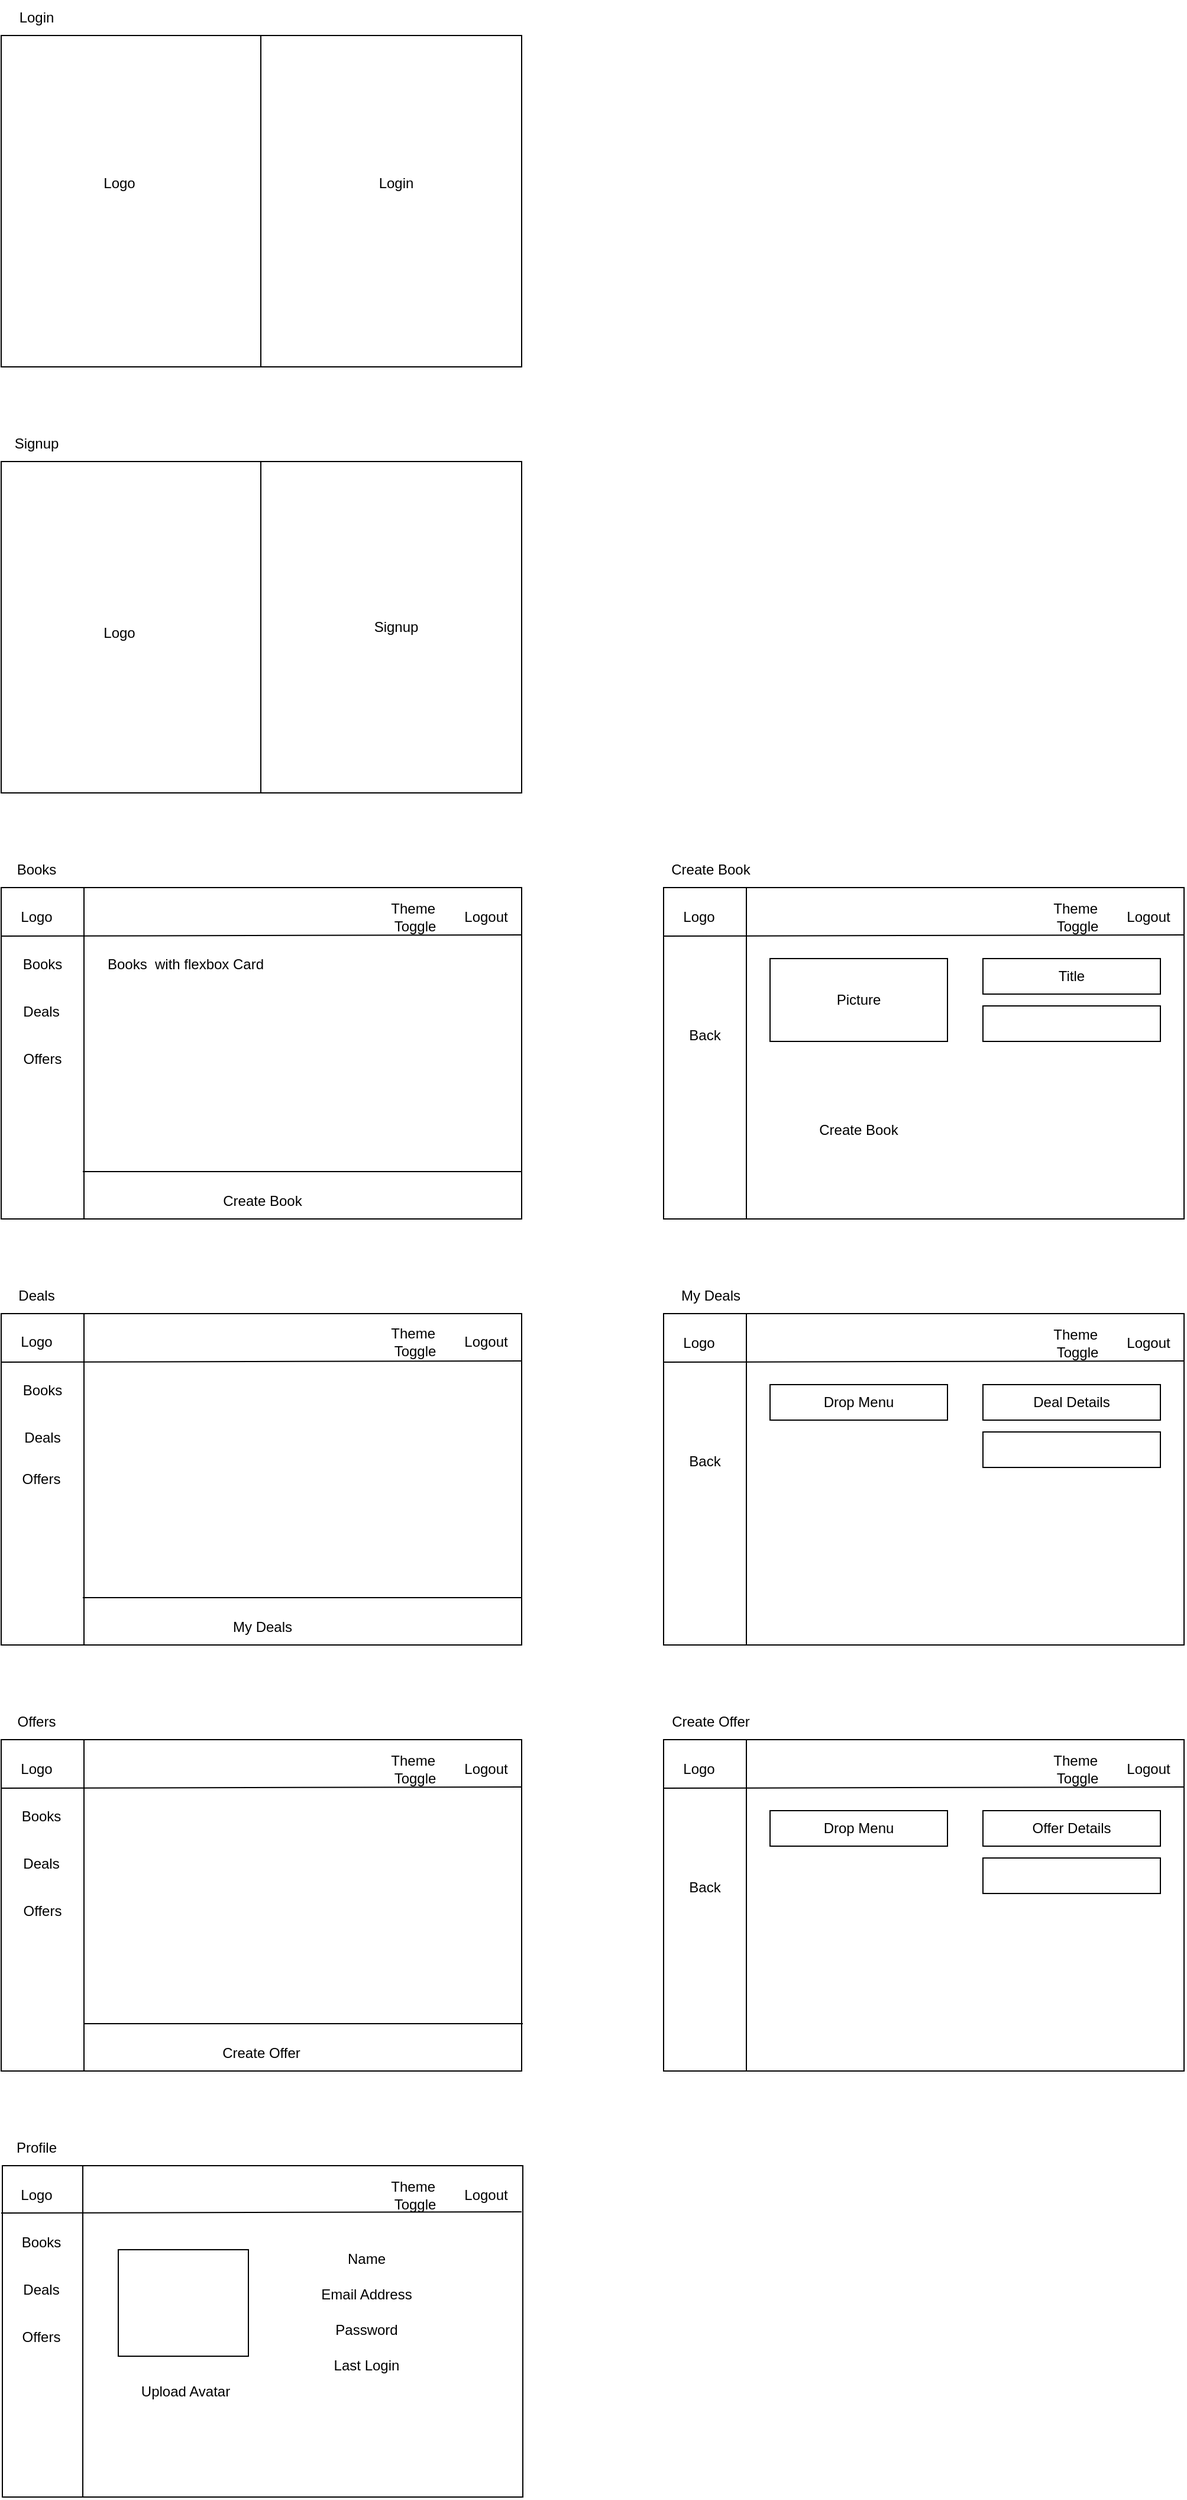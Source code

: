 <mxfile version="27.1.6">
  <diagram name="Page-1" id="3cRse9nx-mdcCEquvsmP">
    <mxGraphModel dx="1426" dy="743" grid="1" gridSize="10" guides="1" tooltips="1" connect="1" arrows="1" fold="1" page="1" pageScale="1" pageWidth="827" pageHeight="1169" math="0" shadow="0">
      <root>
        <mxCell id="0" />
        <mxCell id="1" parent="0" />
        <mxCell id="dCZFzRNxmEc5decSwOcq-1" value="" style="rounded=0;whiteSpace=wrap;html=1;" vertex="1" parent="1">
          <mxGeometry x="80" y="80" width="440" height="280" as="geometry" />
        </mxCell>
        <mxCell id="dCZFzRNxmEc5decSwOcq-2" value="" style="rounded=0;whiteSpace=wrap;html=1;" vertex="1" parent="1">
          <mxGeometry x="80" y="440" width="440" height="280" as="geometry" />
        </mxCell>
        <mxCell id="dCZFzRNxmEc5decSwOcq-3" value="" style="rounded=0;whiteSpace=wrap;html=1;" vertex="1" parent="1">
          <mxGeometry x="80" y="800" width="440" height="280" as="geometry" />
        </mxCell>
        <mxCell id="dCZFzRNxmEc5decSwOcq-4" value="" style="rounded=0;whiteSpace=wrap;html=1;" vertex="1" parent="1">
          <mxGeometry x="80" y="1160" width="440" height="280" as="geometry" />
        </mxCell>
        <mxCell id="dCZFzRNxmEc5decSwOcq-5" value="Login" style="text;html=1;align=center;verticalAlign=middle;whiteSpace=wrap;rounded=0;" vertex="1" parent="1">
          <mxGeometry x="80" y="50" width="60" height="30" as="geometry" />
        </mxCell>
        <mxCell id="dCZFzRNxmEc5decSwOcq-6" value="Signup" style="text;html=1;align=center;verticalAlign=middle;whiteSpace=wrap;rounded=0;" vertex="1" parent="1">
          <mxGeometry x="80" y="410" width="60" height="30" as="geometry" />
        </mxCell>
        <mxCell id="dCZFzRNxmEc5decSwOcq-7" value="Books" style="text;html=1;align=center;verticalAlign=middle;whiteSpace=wrap;rounded=0;" vertex="1" parent="1">
          <mxGeometry x="80" y="770" width="60" height="30" as="geometry" />
        </mxCell>
        <mxCell id="dCZFzRNxmEc5decSwOcq-8" value="Deals" style="text;html=1;align=center;verticalAlign=middle;whiteSpace=wrap;rounded=0;" vertex="1" parent="1">
          <mxGeometry x="80" y="1130" width="60" height="30" as="geometry" />
        </mxCell>
        <mxCell id="dCZFzRNxmEc5decSwOcq-9" value="" style="rounded=0;whiteSpace=wrap;html=1;" vertex="1" parent="1">
          <mxGeometry x="80" y="1520" width="440" height="280" as="geometry" />
        </mxCell>
        <mxCell id="dCZFzRNxmEc5decSwOcq-10" value="Offers" style="text;html=1;align=center;verticalAlign=middle;whiteSpace=wrap;rounded=0;" vertex="1" parent="1">
          <mxGeometry x="80" y="1490" width="60" height="30" as="geometry" />
        </mxCell>
        <mxCell id="dCZFzRNxmEc5decSwOcq-11" value="" style="rounded=0;whiteSpace=wrap;html=1;" vertex="1" parent="1">
          <mxGeometry x="81" y="1880" width="440" height="280" as="geometry" />
        </mxCell>
        <mxCell id="dCZFzRNxmEc5decSwOcq-12" value="Profile" style="text;html=1;align=center;verticalAlign=middle;whiteSpace=wrap;rounded=0;" vertex="1" parent="1">
          <mxGeometry x="80" y="1850" width="60" height="30" as="geometry" />
        </mxCell>
        <mxCell id="dCZFzRNxmEc5decSwOcq-13" value="" style="endArrow=none;html=1;rounded=0;" edge="1" parent="1">
          <mxGeometry width="50" height="50" relative="1" as="geometry">
            <mxPoint x="299.5" y="360" as="sourcePoint" />
            <mxPoint x="299.5" y="80" as="targetPoint" />
          </mxGeometry>
        </mxCell>
        <mxCell id="dCZFzRNxmEc5decSwOcq-14" value="" style="endArrow=none;html=1;rounded=0;" edge="1" parent="1">
          <mxGeometry width="50" height="50" relative="1" as="geometry">
            <mxPoint x="299.5" y="720" as="sourcePoint" />
            <mxPoint x="299.5" y="440" as="targetPoint" />
          </mxGeometry>
        </mxCell>
        <mxCell id="dCZFzRNxmEc5decSwOcq-15" value="Logo" style="text;html=1;align=center;verticalAlign=middle;whiteSpace=wrap;rounded=0;" vertex="1" parent="1">
          <mxGeometry x="150" y="190" width="60" height="30" as="geometry" />
        </mxCell>
        <mxCell id="dCZFzRNxmEc5decSwOcq-16" value="Logo" style="text;html=1;align=center;verticalAlign=middle;whiteSpace=wrap;rounded=0;" vertex="1" parent="1">
          <mxGeometry x="150" y="570" width="60" height="30" as="geometry" />
        </mxCell>
        <mxCell id="dCZFzRNxmEc5decSwOcq-17" value="Login" style="text;html=1;align=center;verticalAlign=middle;whiteSpace=wrap;rounded=0;" vertex="1" parent="1">
          <mxGeometry x="384" y="190" width="60" height="30" as="geometry" />
        </mxCell>
        <mxCell id="dCZFzRNxmEc5decSwOcq-18" value="Signup" style="text;html=1;align=center;verticalAlign=middle;whiteSpace=wrap;rounded=0;" vertex="1" parent="1">
          <mxGeometry x="384" y="565" width="60" height="30" as="geometry" />
        </mxCell>
        <mxCell id="dCZFzRNxmEc5decSwOcq-19" value="" style="endArrow=none;html=1;rounded=0;" edge="1" parent="1">
          <mxGeometry width="50" height="50" relative="1" as="geometry">
            <mxPoint x="150" y="1080" as="sourcePoint" />
            <mxPoint x="150" y="800" as="targetPoint" />
          </mxGeometry>
        </mxCell>
        <mxCell id="dCZFzRNxmEc5decSwOcq-20" value="" style="endArrow=none;html=1;rounded=0;" edge="1" parent="1">
          <mxGeometry width="50" height="50" relative="1" as="geometry">
            <mxPoint x="150" y="1440" as="sourcePoint" />
            <mxPoint x="150" y="1160" as="targetPoint" />
          </mxGeometry>
        </mxCell>
        <mxCell id="dCZFzRNxmEc5decSwOcq-21" value="" style="endArrow=none;html=1;rounded=0;" edge="1" parent="1">
          <mxGeometry width="50" height="50" relative="1" as="geometry">
            <mxPoint x="149" y="2160" as="sourcePoint" />
            <mxPoint x="149" y="1880" as="targetPoint" />
          </mxGeometry>
        </mxCell>
        <mxCell id="dCZFzRNxmEc5decSwOcq-22" value="" style="endArrow=none;html=1;rounded=0;" edge="1" parent="1">
          <mxGeometry width="50" height="50" relative="1" as="geometry">
            <mxPoint x="150" y="1800" as="sourcePoint" />
            <mxPoint x="150" y="1520" as="targetPoint" />
          </mxGeometry>
        </mxCell>
        <mxCell id="dCZFzRNxmEc5decSwOcq-23" value="" style="endArrow=none;html=1;rounded=0;" edge="1" parent="1">
          <mxGeometry width="50" height="50" relative="1" as="geometry">
            <mxPoint x="80" y="1920" as="sourcePoint" />
            <mxPoint x="520" y="1919" as="targetPoint" />
          </mxGeometry>
        </mxCell>
        <mxCell id="dCZFzRNxmEc5decSwOcq-24" value="" style="endArrow=none;html=1;rounded=0;" edge="1" parent="1">
          <mxGeometry width="50" height="50" relative="1" as="geometry">
            <mxPoint x="80" y="1561" as="sourcePoint" />
            <mxPoint x="520" y="1560" as="targetPoint" />
          </mxGeometry>
        </mxCell>
        <mxCell id="dCZFzRNxmEc5decSwOcq-25" value="" style="endArrow=none;html=1;rounded=0;" edge="1" parent="1">
          <mxGeometry width="50" height="50" relative="1" as="geometry">
            <mxPoint x="80" y="1201" as="sourcePoint" />
            <mxPoint x="520" y="1200" as="targetPoint" />
          </mxGeometry>
        </mxCell>
        <mxCell id="dCZFzRNxmEc5decSwOcq-26" value="" style="endArrow=none;html=1;rounded=0;" edge="1" parent="1">
          <mxGeometry width="50" height="50" relative="1" as="geometry">
            <mxPoint x="80" y="841" as="sourcePoint" />
            <mxPoint x="520" y="840" as="targetPoint" />
          </mxGeometry>
        </mxCell>
        <mxCell id="dCZFzRNxmEc5decSwOcq-27" value="Logo" style="text;html=1;align=center;verticalAlign=middle;whiteSpace=wrap;rounded=0;" vertex="1" parent="1">
          <mxGeometry x="80" y="810" width="60" height="30" as="geometry" />
        </mxCell>
        <mxCell id="dCZFzRNxmEc5decSwOcq-28" value="Logo" style="text;html=1;align=center;verticalAlign=middle;whiteSpace=wrap;rounded=0;" vertex="1" parent="1">
          <mxGeometry x="80" y="1169" width="60" height="30" as="geometry" />
        </mxCell>
        <mxCell id="dCZFzRNxmEc5decSwOcq-29" value="Logo" style="text;html=1;align=center;verticalAlign=middle;whiteSpace=wrap;rounded=0;" vertex="1" parent="1">
          <mxGeometry x="80" y="1530" width="60" height="30" as="geometry" />
        </mxCell>
        <mxCell id="dCZFzRNxmEc5decSwOcq-30" value="Logo" style="text;html=1;align=center;verticalAlign=middle;whiteSpace=wrap;rounded=0;" vertex="1" parent="1">
          <mxGeometry x="80" y="1890" width="60" height="30" as="geometry" />
        </mxCell>
        <mxCell id="dCZFzRNxmEc5decSwOcq-31" value="Logout" style="text;html=1;align=center;verticalAlign=middle;whiteSpace=wrap;rounded=0;" vertex="1" parent="1">
          <mxGeometry x="460" y="810" width="60" height="30" as="geometry" />
        </mxCell>
        <mxCell id="dCZFzRNxmEc5decSwOcq-32" value="Logout" style="text;html=1;align=center;verticalAlign=middle;whiteSpace=wrap;rounded=0;" vertex="1" parent="1">
          <mxGeometry x="460" y="1169" width="60" height="30" as="geometry" />
        </mxCell>
        <mxCell id="dCZFzRNxmEc5decSwOcq-33" value="Logout" style="text;html=1;align=center;verticalAlign=middle;whiteSpace=wrap;rounded=0;" vertex="1" parent="1">
          <mxGeometry x="460" y="1530" width="60" height="30" as="geometry" />
        </mxCell>
        <mxCell id="dCZFzRNxmEc5decSwOcq-34" value="Logout" style="text;html=1;align=center;verticalAlign=middle;whiteSpace=wrap;rounded=0;" vertex="1" parent="1">
          <mxGeometry x="460" y="1890" width="60" height="30" as="geometry" />
        </mxCell>
        <mxCell id="dCZFzRNxmEc5decSwOcq-35" value="Theme&amp;nbsp;&lt;div&gt;Toggle&lt;/div&gt;" style="text;html=1;align=center;verticalAlign=middle;whiteSpace=wrap;rounded=0;" vertex="1" parent="1">
          <mxGeometry x="400" y="810" width="60" height="30" as="geometry" />
        </mxCell>
        <mxCell id="dCZFzRNxmEc5decSwOcq-36" value="Theme&amp;nbsp;&lt;div&gt;Toggle&lt;/div&gt;" style="text;html=1;align=center;verticalAlign=middle;whiteSpace=wrap;rounded=0;" vertex="1" parent="1">
          <mxGeometry x="400" y="1169" width="60" height="30" as="geometry" />
        </mxCell>
        <mxCell id="dCZFzRNxmEc5decSwOcq-37" value="Theme&amp;nbsp;&lt;div&gt;Toggle&lt;/div&gt;" style="text;html=1;align=center;verticalAlign=middle;whiteSpace=wrap;rounded=0;" vertex="1" parent="1">
          <mxGeometry x="400" y="1530" width="60" height="30" as="geometry" />
        </mxCell>
        <mxCell id="dCZFzRNxmEc5decSwOcq-38" value="Theme&amp;nbsp;&lt;div&gt;Toggle&lt;/div&gt;" style="text;html=1;align=center;verticalAlign=middle;whiteSpace=wrap;rounded=0;" vertex="1" parent="1">
          <mxGeometry x="400" y="1890" width="60" height="30" as="geometry" />
        </mxCell>
        <mxCell id="dCZFzRNxmEc5decSwOcq-39" value="Books" style="text;html=1;align=center;verticalAlign=middle;whiteSpace=wrap;rounded=0;" vertex="1" parent="1">
          <mxGeometry x="84" y="1570" width="60" height="30" as="geometry" />
        </mxCell>
        <mxCell id="dCZFzRNxmEc5decSwOcq-41" value="Books" style="text;html=1;align=center;verticalAlign=middle;whiteSpace=wrap;rounded=0;" vertex="1" parent="1">
          <mxGeometry x="84" y="1930" width="60" height="30" as="geometry" />
        </mxCell>
        <mxCell id="dCZFzRNxmEc5decSwOcq-42" value="Books" style="text;html=1;align=center;verticalAlign=middle;whiteSpace=wrap;rounded=0;" vertex="1" parent="1">
          <mxGeometry x="85" y="1210" width="60" height="30" as="geometry" />
        </mxCell>
        <mxCell id="dCZFzRNxmEc5decSwOcq-43" value="Books" style="text;html=1;align=center;verticalAlign=middle;whiteSpace=wrap;rounded=0;" vertex="1" parent="1">
          <mxGeometry x="85" y="850" width="60" height="30" as="geometry" />
        </mxCell>
        <mxCell id="dCZFzRNxmEc5decSwOcq-44" value="Deals" style="text;html=1;align=center;verticalAlign=middle;whiteSpace=wrap;rounded=0;" vertex="1" parent="1">
          <mxGeometry x="84" y="1970" width="60" height="30" as="geometry" />
        </mxCell>
        <mxCell id="dCZFzRNxmEc5decSwOcq-45" value="Deals" style="text;html=1;align=center;verticalAlign=middle;whiteSpace=wrap;rounded=0;" vertex="1" parent="1">
          <mxGeometry x="84" y="1610" width="60" height="30" as="geometry" />
        </mxCell>
        <mxCell id="dCZFzRNxmEc5decSwOcq-46" value="Deals" style="text;html=1;align=center;verticalAlign=middle;whiteSpace=wrap;rounded=0;" vertex="1" parent="1">
          <mxGeometry x="85" y="1250" width="60" height="30" as="geometry" />
        </mxCell>
        <mxCell id="dCZFzRNxmEc5decSwOcq-47" value="Deals" style="text;html=1;align=center;verticalAlign=middle;whiteSpace=wrap;rounded=0;" vertex="1" parent="1">
          <mxGeometry x="84" y="890" width="60" height="30" as="geometry" />
        </mxCell>
        <mxCell id="dCZFzRNxmEc5decSwOcq-48" value="Offers" style="text;html=1;align=center;verticalAlign=middle;whiteSpace=wrap;rounded=0;" vertex="1" parent="1">
          <mxGeometry x="85" y="930" width="60" height="30" as="geometry" />
        </mxCell>
        <mxCell id="dCZFzRNxmEc5decSwOcq-50" value="Offers" style="text;html=1;align=center;verticalAlign=middle;whiteSpace=wrap;rounded=0;" vertex="1" parent="1">
          <mxGeometry x="84" y="1285" width="60" height="30" as="geometry" />
        </mxCell>
        <mxCell id="dCZFzRNxmEc5decSwOcq-51" value="Offers" style="text;html=1;align=center;verticalAlign=middle;whiteSpace=wrap;rounded=0;" vertex="1" parent="1">
          <mxGeometry x="85" y="1650" width="60" height="30" as="geometry" />
        </mxCell>
        <mxCell id="dCZFzRNxmEc5decSwOcq-52" value="Offers" style="text;html=1;align=center;verticalAlign=middle;whiteSpace=wrap;rounded=0;" vertex="1" parent="1">
          <mxGeometry x="84" y="2010" width="60" height="30" as="geometry" />
        </mxCell>
        <mxCell id="dCZFzRNxmEc5decSwOcq-53" value="" style="rounded=0;whiteSpace=wrap;html=1;" vertex="1" parent="1">
          <mxGeometry x="179" y="1951" width="110" height="90" as="geometry" />
        </mxCell>
        <mxCell id="dCZFzRNxmEc5decSwOcq-54" value="Upload Avatar" style="text;html=1;align=center;verticalAlign=middle;whiteSpace=wrap;rounded=0;" vertex="1" parent="1">
          <mxGeometry x="181" y="2056" width="110" height="30" as="geometry" />
        </mxCell>
        <mxCell id="dCZFzRNxmEc5decSwOcq-55" value="Name" style="text;html=1;align=center;verticalAlign=middle;whiteSpace=wrap;rounded=0;" vertex="1" parent="1">
          <mxGeometry x="334" y="1944" width="110" height="30" as="geometry" />
        </mxCell>
        <mxCell id="dCZFzRNxmEc5decSwOcq-56" value="Email Address" style="text;html=1;align=center;verticalAlign=middle;whiteSpace=wrap;rounded=0;" vertex="1" parent="1">
          <mxGeometry x="334" y="1974" width="110" height="30" as="geometry" />
        </mxCell>
        <mxCell id="dCZFzRNxmEc5decSwOcq-57" value="Password" style="text;html=1;align=center;verticalAlign=middle;whiteSpace=wrap;rounded=0;" vertex="1" parent="1">
          <mxGeometry x="334" y="2004" width="110" height="30" as="geometry" />
        </mxCell>
        <mxCell id="dCZFzRNxmEc5decSwOcq-58" value="Last Login" style="text;html=1;align=center;verticalAlign=middle;whiteSpace=wrap;rounded=0;" vertex="1" parent="1">
          <mxGeometry x="334" y="2034" width="110" height="30" as="geometry" />
        </mxCell>
        <mxCell id="dCZFzRNxmEc5decSwOcq-59" value="" style="endArrow=none;html=1;rounded=0;" edge="1" parent="1">
          <mxGeometry width="50" height="50" relative="1" as="geometry">
            <mxPoint x="150" y="1760" as="sourcePoint" />
            <mxPoint x="521" y="1760" as="targetPoint" />
          </mxGeometry>
        </mxCell>
        <mxCell id="dCZFzRNxmEc5decSwOcq-60" value="" style="endArrow=none;html=1;rounded=0;" edge="1" parent="1">
          <mxGeometry width="50" height="50" relative="1" as="geometry">
            <mxPoint x="149" y="1400" as="sourcePoint" />
            <mxPoint x="520" y="1400" as="targetPoint" />
          </mxGeometry>
        </mxCell>
        <mxCell id="dCZFzRNxmEc5decSwOcq-61" value="" style="endArrow=none;html=1;rounded=0;" edge="1" parent="1">
          <mxGeometry width="50" height="50" relative="1" as="geometry">
            <mxPoint x="149" y="1040" as="sourcePoint" />
            <mxPoint x="520" y="1040" as="targetPoint" />
          </mxGeometry>
        </mxCell>
        <mxCell id="dCZFzRNxmEc5decSwOcq-62" value="Create Book" style="text;html=1;align=center;verticalAlign=middle;whiteSpace=wrap;rounded=0;" vertex="1" parent="1">
          <mxGeometry x="241" y="1050" width="120" height="30" as="geometry" />
        </mxCell>
        <mxCell id="dCZFzRNxmEc5decSwOcq-64" value="Create Offer" style="text;html=1;align=center;verticalAlign=middle;whiteSpace=wrap;rounded=0;" vertex="1" parent="1">
          <mxGeometry x="240" y="1770" width="120" height="30" as="geometry" />
        </mxCell>
        <mxCell id="dCZFzRNxmEc5decSwOcq-65" value="My Deals" style="text;html=1;align=center;verticalAlign=middle;whiteSpace=wrap;rounded=0;" vertex="1" parent="1">
          <mxGeometry x="241" y="1410" width="120" height="30" as="geometry" />
        </mxCell>
        <mxCell id="dCZFzRNxmEc5decSwOcq-66" value="" style="rounded=0;whiteSpace=wrap;html=1;" vertex="1" parent="1">
          <mxGeometry x="640" y="800" width="440" height="280" as="geometry" />
        </mxCell>
        <mxCell id="dCZFzRNxmEc5decSwOcq-67" value="Create Book" style="text;html=1;align=center;verticalAlign=middle;whiteSpace=wrap;rounded=0;" vertex="1" parent="1">
          <mxGeometry x="640" y="770" width="80" height="30" as="geometry" />
        </mxCell>
        <mxCell id="dCZFzRNxmEc5decSwOcq-68" value="" style="endArrow=none;html=1;rounded=0;" edge="1" parent="1">
          <mxGeometry width="50" height="50" relative="1" as="geometry">
            <mxPoint x="710" y="1080" as="sourcePoint" />
            <mxPoint x="710" y="800" as="targetPoint" />
          </mxGeometry>
        </mxCell>
        <mxCell id="dCZFzRNxmEc5decSwOcq-69" value="" style="endArrow=none;html=1;rounded=0;" edge="1" parent="1">
          <mxGeometry width="50" height="50" relative="1" as="geometry">
            <mxPoint x="640" y="841" as="sourcePoint" />
            <mxPoint x="1080" y="840" as="targetPoint" />
          </mxGeometry>
        </mxCell>
        <mxCell id="dCZFzRNxmEc5decSwOcq-70" value="Logo" style="text;html=1;align=center;verticalAlign=middle;whiteSpace=wrap;rounded=0;" vertex="1" parent="1">
          <mxGeometry x="640" y="810" width="60" height="30" as="geometry" />
        </mxCell>
        <mxCell id="dCZFzRNxmEc5decSwOcq-71" value="Logout" style="text;html=1;align=center;verticalAlign=middle;whiteSpace=wrap;rounded=0;" vertex="1" parent="1">
          <mxGeometry x="1020" y="810" width="60" height="30" as="geometry" />
        </mxCell>
        <mxCell id="dCZFzRNxmEc5decSwOcq-72" value="Theme&amp;nbsp;&lt;div&gt;Toggle&lt;/div&gt;" style="text;html=1;align=center;verticalAlign=middle;whiteSpace=wrap;rounded=0;" vertex="1" parent="1">
          <mxGeometry x="960" y="810" width="60" height="30" as="geometry" />
        </mxCell>
        <mxCell id="dCZFzRNxmEc5decSwOcq-73" value="Back" style="text;html=1;align=center;verticalAlign=middle;whiteSpace=wrap;rounded=0;" vertex="1" parent="1">
          <mxGeometry x="645" y="910" width="60" height="30" as="geometry" />
        </mxCell>
        <mxCell id="dCZFzRNxmEc5decSwOcq-77" value="Create Book" style="text;html=1;align=center;verticalAlign=middle;whiteSpace=wrap;rounded=0;" vertex="1" parent="1">
          <mxGeometry x="745" y="990" width="120" height="30" as="geometry" />
        </mxCell>
        <mxCell id="dCZFzRNxmEc5decSwOcq-102" value="Picture" style="rounded=0;whiteSpace=wrap;html=1;" vertex="1" parent="1">
          <mxGeometry x="730" y="860" width="150" height="70" as="geometry" />
        </mxCell>
        <mxCell id="dCZFzRNxmEc5decSwOcq-103" value="Title" style="rounded=0;whiteSpace=wrap;html=1;" vertex="1" parent="1">
          <mxGeometry x="910" y="860" width="150" height="30" as="geometry" />
        </mxCell>
        <mxCell id="dCZFzRNxmEc5decSwOcq-104" value="" style="rounded=0;whiteSpace=wrap;html=1;" vertex="1" parent="1">
          <mxGeometry x="910" y="900" width="150" height="30" as="geometry" />
        </mxCell>
        <mxCell id="dCZFzRNxmEc5decSwOcq-105" value="" style="rounded=0;whiteSpace=wrap;html=1;" vertex="1" parent="1">
          <mxGeometry x="640" y="1160" width="440" height="280" as="geometry" />
        </mxCell>
        <mxCell id="dCZFzRNxmEc5decSwOcq-106" value="" style="endArrow=none;html=1;rounded=0;" edge="1" parent="1">
          <mxGeometry width="50" height="50" relative="1" as="geometry">
            <mxPoint x="710" y="1440" as="sourcePoint" />
            <mxPoint x="710" y="1160" as="targetPoint" />
          </mxGeometry>
        </mxCell>
        <mxCell id="dCZFzRNxmEc5decSwOcq-107" value="" style="endArrow=none;html=1;rounded=0;" edge="1" parent="1">
          <mxGeometry width="50" height="50" relative="1" as="geometry">
            <mxPoint x="640" y="1201" as="sourcePoint" />
            <mxPoint x="1080" y="1200" as="targetPoint" />
          </mxGeometry>
        </mxCell>
        <mxCell id="dCZFzRNxmEc5decSwOcq-108" value="Logo" style="text;html=1;align=center;verticalAlign=middle;whiteSpace=wrap;rounded=0;" vertex="1" parent="1">
          <mxGeometry x="640" y="1170" width="60" height="30" as="geometry" />
        </mxCell>
        <mxCell id="dCZFzRNxmEc5decSwOcq-109" value="Logout" style="text;html=1;align=center;verticalAlign=middle;whiteSpace=wrap;rounded=0;" vertex="1" parent="1">
          <mxGeometry x="1020" y="1170" width="60" height="30" as="geometry" />
        </mxCell>
        <mxCell id="dCZFzRNxmEc5decSwOcq-110" value="Theme&amp;nbsp;&lt;div&gt;Toggle&lt;/div&gt;" style="text;html=1;align=center;verticalAlign=middle;whiteSpace=wrap;rounded=0;" vertex="1" parent="1">
          <mxGeometry x="960" y="1170" width="60" height="30" as="geometry" />
        </mxCell>
        <mxCell id="dCZFzRNxmEc5decSwOcq-111" value="Back" style="text;html=1;align=center;verticalAlign=middle;whiteSpace=wrap;rounded=0;" vertex="1" parent="1">
          <mxGeometry x="645" y="1270" width="60" height="30" as="geometry" />
        </mxCell>
        <mxCell id="dCZFzRNxmEc5decSwOcq-113" value="Drop Menu" style="rounded=0;whiteSpace=wrap;html=1;" vertex="1" parent="1">
          <mxGeometry x="730" y="1220" width="150" height="30" as="geometry" />
        </mxCell>
        <mxCell id="dCZFzRNxmEc5decSwOcq-114" value="Deal Details" style="rounded=0;whiteSpace=wrap;html=1;" vertex="1" parent="1">
          <mxGeometry x="910" y="1220" width="150" height="30" as="geometry" />
        </mxCell>
        <mxCell id="dCZFzRNxmEc5decSwOcq-115" value="" style="rounded=0;whiteSpace=wrap;html=1;" vertex="1" parent="1">
          <mxGeometry x="910" y="1260" width="150" height="30" as="geometry" />
        </mxCell>
        <mxCell id="dCZFzRNxmEc5decSwOcq-116" value="" style="rounded=0;whiteSpace=wrap;html=1;" vertex="1" parent="1">
          <mxGeometry x="640" y="1520" width="440" height="280" as="geometry" />
        </mxCell>
        <mxCell id="dCZFzRNxmEc5decSwOcq-117" value="" style="endArrow=none;html=1;rounded=0;" edge="1" parent="1">
          <mxGeometry width="50" height="50" relative="1" as="geometry">
            <mxPoint x="710" y="1800" as="sourcePoint" />
            <mxPoint x="710" y="1520" as="targetPoint" />
          </mxGeometry>
        </mxCell>
        <mxCell id="dCZFzRNxmEc5decSwOcq-118" value="" style="endArrow=none;html=1;rounded=0;" edge="1" parent="1">
          <mxGeometry width="50" height="50" relative="1" as="geometry">
            <mxPoint x="640" y="1561" as="sourcePoint" />
            <mxPoint x="1080" y="1560" as="targetPoint" />
          </mxGeometry>
        </mxCell>
        <mxCell id="dCZFzRNxmEc5decSwOcq-119" value="Logo" style="text;html=1;align=center;verticalAlign=middle;whiteSpace=wrap;rounded=0;" vertex="1" parent="1">
          <mxGeometry x="640" y="1530" width="60" height="30" as="geometry" />
        </mxCell>
        <mxCell id="dCZFzRNxmEc5decSwOcq-120" value="Logout" style="text;html=1;align=center;verticalAlign=middle;whiteSpace=wrap;rounded=0;" vertex="1" parent="1">
          <mxGeometry x="1020" y="1530" width="60" height="30" as="geometry" />
        </mxCell>
        <mxCell id="dCZFzRNxmEc5decSwOcq-121" value="Theme&amp;nbsp;&lt;div&gt;Toggle&lt;/div&gt;" style="text;html=1;align=center;verticalAlign=middle;whiteSpace=wrap;rounded=0;" vertex="1" parent="1">
          <mxGeometry x="960" y="1530" width="60" height="30" as="geometry" />
        </mxCell>
        <mxCell id="dCZFzRNxmEc5decSwOcq-122" value="Back" style="text;html=1;align=center;verticalAlign=middle;whiteSpace=wrap;rounded=0;" vertex="1" parent="1">
          <mxGeometry x="645" y="1630" width="60" height="30" as="geometry" />
        </mxCell>
        <mxCell id="dCZFzRNxmEc5decSwOcq-125" value="Offer Details" style="rounded=0;whiteSpace=wrap;html=1;" vertex="1" parent="1">
          <mxGeometry x="910" y="1580" width="150" height="30" as="geometry" />
        </mxCell>
        <mxCell id="dCZFzRNxmEc5decSwOcq-126" value="" style="rounded=0;whiteSpace=wrap;html=1;" vertex="1" parent="1">
          <mxGeometry x="910" y="1620" width="150" height="30" as="geometry" />
        </mxCell>
        <mxCell id="dCZFzRNxmEc5decSwOcq-127" value="My Deals" style="text;html=1;align=center;verticalAlign=middle;whiteSpace=wrap;rounded=0;" vertex="1" parent="1">
          <mxGeometry x="640" y="1130" width="80" height="30" as="geometry" />
        </mxCell>
        <mxCell id="dCZFzRNxmEc5decSwOcq-128" value="Create Offer" style="text;html=1;align=center;verticalAlign=middle;whiteSpace=wrap;rounded=0;" vertex="1" parent="1">
          <mxGeometry x="640" y="1490" width="80" height="30" as="geometry" />
        </mxCell>
        <mxCell id="dCZFzRNxmEc5decSwOcq-129" value="Drop Menu" style="rounded=0;whiteSpace=wrap;html=1;" vertex="1" parent="1">
          <mxGeometry x="730" y="1580" width="150" height="30" as="geometry" />
        </mxCell>
        <mxCell id="dCZFzRNxmEc5decSwOcq-130" value="Books&amp;nbsp; with flexbox Card" style="text;html=1;align=center;verticalAlign=middle;whiteSpace=wrap;rounded=0;" vertex="1" parent="1">
          <mxGeometry x="161" y="850" width="150" height="30" as="geometry" />
        </mxCell>
      </root>
    </mxGraphModel>
  </diagram>
</mxfile>
